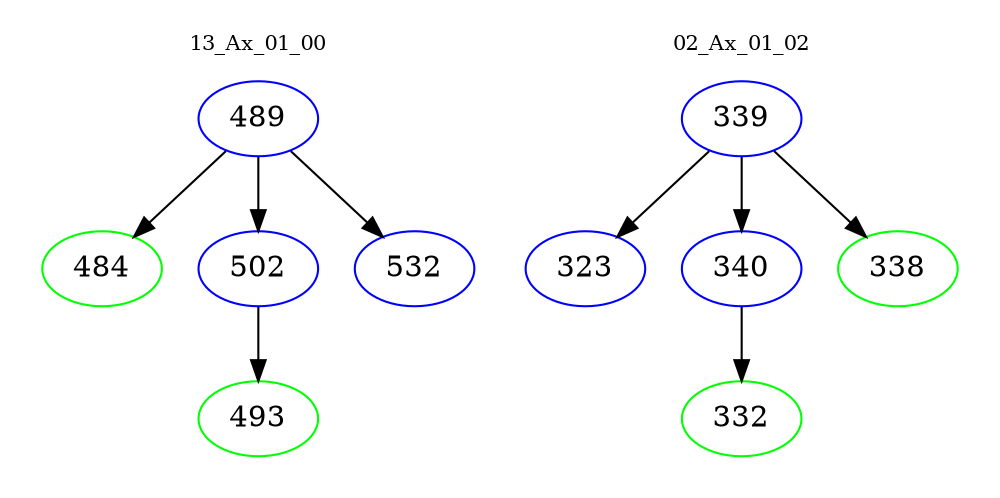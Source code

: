 digraph{
subgraph cluster_0 {
color = white
label = "13_Ax_01_00";
fontsize=10;
T0_489 [label="489", color="blue"]
T0_489 -> T0_484 [color="black"]
T0_484 [label="484", color="green"]
T0_489 -> T0_502 [color="black"]
T0_502 [label="502", color="blue"]
T0_502 -> T0_493 [color="black"]
T0_493 [label="493", color="green"]
T0_489 -> T0_532 [color="black"]
T0_532 [label="532", color="blue"]
}
subgraph cluster_1 {
color = white
label = "02_Ax_01_02";
fontsize=10;
T1_339 [label="339", color="blue"]
T1_339 -> T1_323 [color="black"]
T1_323 [label="323", color="blue"]
T1_339 -> T1_340 [color="black"]
T1_340 [label="340", color="blue"]
T1_340 -> T1_332 [color="black"]
T1_332 [label="332", color="green"]
T1_339 -> T1_338 [color="black"]
T1_338 [label="338", color="green"]
}
}
